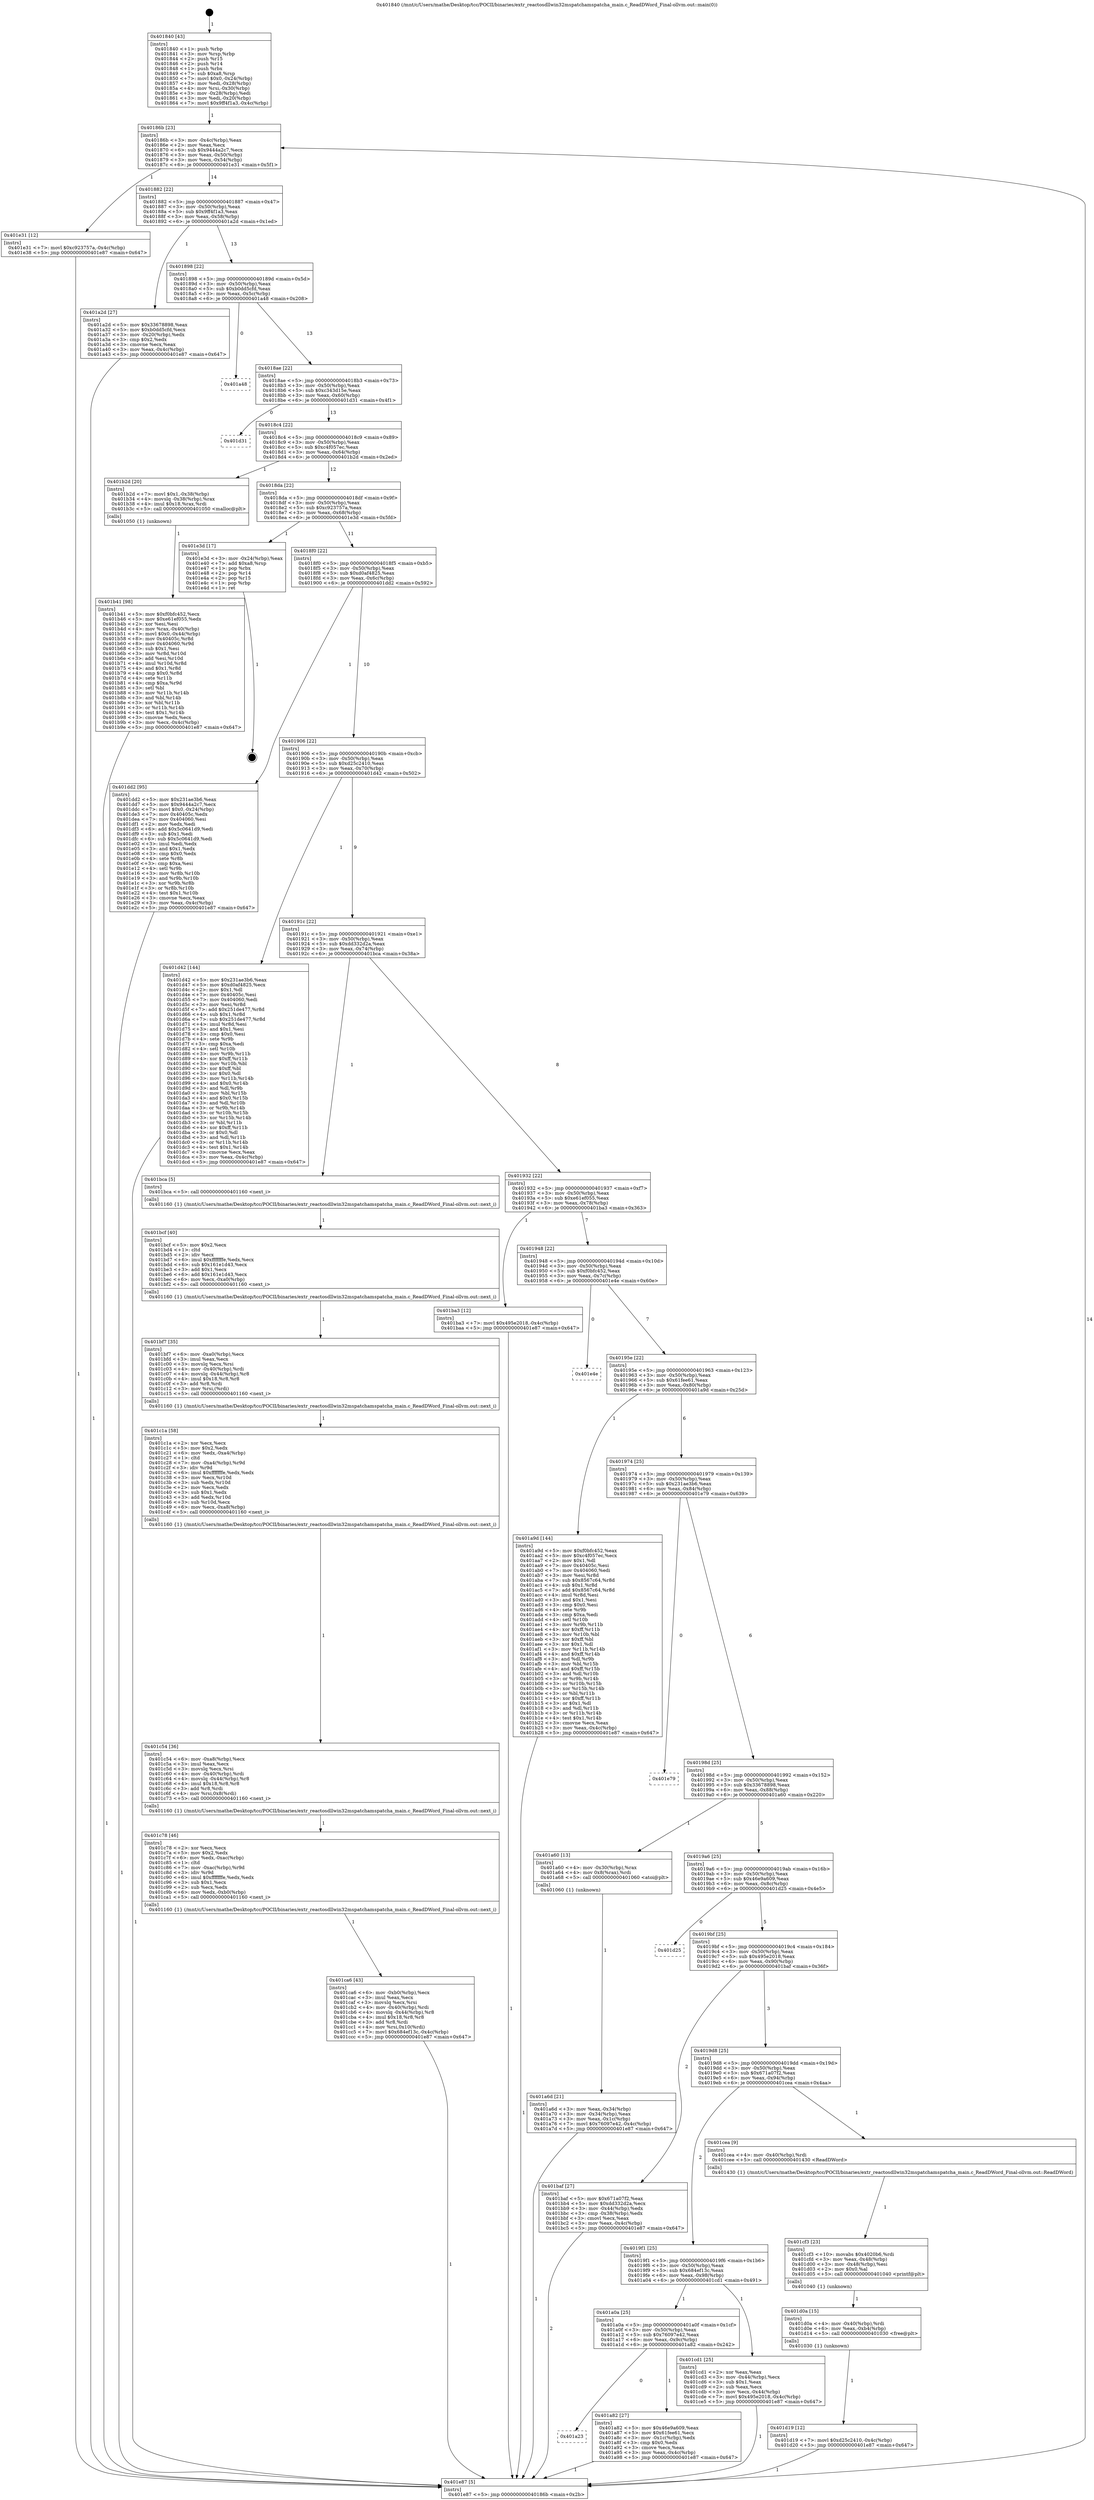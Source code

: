 digraph "0x401840" {
  label = "0x401840 (/mnt/c/Users/mathe/Desktop/tcc/POCII/binaries/extr_reactosdllwin32mspatchamspatcha_main.c_ReadDWord_Final-ollvm.out::main(0))"
  labelloc = "t"
  node[shape=record]

  Entry [label="",width=0.3,height=0.3,shape=circle,fillcolor=black,style=filled]
  "0x40186b" [label="{
     0x40186b [23]\l
     | [instrs]\l
     &nbsp;&nbsp;0x40186b \<+3\>: mov -0x4c(%rbp),%eax\l
     &nbsp;&nbsp;0x40186e \<+2\>: mov %eax,%ecx\l
     &nbsp;&nbsp;0x401870 \<+6\>: sub $0x9444a2c7,%ecx\l
     &nbsp;&nbsp;0x401876 \<+3\>: mov %eax,-0x50(%rbp)\l
     &nbsp;&nbsp;0x401879 \<+3\>: mov %ecx,-0x54(%rbp)\l
     &nbsp;&nbsp;0x40187c \<+6\>: je 0000000000401e31 \<main+0x5f1\>\l
  }"]
  "0x401e31" [label="{
     0x401e31 [12]\l
     | [instrs]\l
     &nbsp;&nbsp;0x401e31 \<+7\>: movl $0xc923757a,-0x4c(%rbp)\l
     &nbsp;&nbsp;0x401e38 \<+5\>: jmp 0000000000401e87 \<main+0x647\>\l
  }"]
  "0x401882" [label="{
     0x401882 [22]\l
     | [instrs]\l
     &nbsp;&nbsp;0x401882 \<+5\>: jmp 0000000000401887 \<main+0x47\>\l
     &nbsp;&nbsp;0x401887 \<+3\>: mov -0x50(%rbp),%eax\l
     &nbsp;&nbsp;0x40188a \<+5\>: sub $0x9ff4f1a3,%eax\l
     &nbsp;&nbsp;0x40188f \<+3\>: mov %eax,-0x58(%rbp)\l
     &nbsp;&nbsp;0x401892 \<+6\>: je 0000000000401a2d \<main+0x1ed\>\l
  }"]
  Exit [label="",width=0.3,height=0.3,shape=circle,fillcolor=black,style=filled,peripheries=2]
  "0x401a2d" [label="{
     0x401a2d [27]\l
     | [instrs]\l
     &nbsp;&nbsp;0x401a2d \<+5\>: mov $0x33678898,%eax\l
     &nbsp;&nbsp;0x401a32 \<+5\>: mov $0xb0dd5cfd,%ecx\l
     &nbsp;&nbsp;0x401a37 \<+3\>: mov -0x20(%rbp),%edx\l
     &nbsp;&nbsp;0x401a3a \<+3\>: cmp $0x2,%edx\l
     &nbsp;&nbsp;0x401a3d \<+3\>: cmovne %ecx,%eax\l
     &nbsp;&nbsp;0x401a40 \<+3\>: mov %eax,-0x4c(%rbp)\l
     &nbsp;&nbsp;0x401a43 \<+5\>: jmp 0000000000401e87 \<main+0x647\>\l
  }"]
  "0x401898" [label="{
     0x401898 [22]\l
     | [instrs]\l
     &nbsp;&nbsp;0x401898 \<+5\>: jmp 000000000040189d \<main+0x5d\>\l
     &nbsp;&nbsp;0x40189d \<+3\>: mov -0x50(%rbp),%eax\l
     &nbsp;&nbsp;0x4018a0 \<+5\>: sub $0xb0dd5cfd,%eax\l
     &nbsp;&nbsp;0x4018a5 \<+3\>: mov %eax,-0x5c(%rbp)\l
     &nbsp;&nbsp;0x4018a8 \<+6\>: je 0000000000401a48 \<main+0x208\>\l
  }"]
  "0x401e87" [label="{
     0x401e87 [5]\l
     | [instrs]\l
     &nbsp;&nbsp;0x401e87 \<+5\>: jmp 000000000040186b \<main+0x2b\>\l
  }"]
  "0x401840" [label="{
     0x401840 [43]\l
     | [instrs]\l
     &nbsp;&nbsp;0x401840 \<+1\>: push %rbp\l
     &nbsp;&nbsp;0x401841 \<+3\>: mov %rsp,%rbp\l
     &nbsp;&nbsp;0x401844 \<+2\>: push %r15\l
     &nbsp;&nbsp;0x401846 \<+2\>: push %r14\l
     &nbsp;&nbsp;0x401848 \<+1\>: push %rbx\l
     &nbsp;&nbsp;0x401849 \<+7\>: sub $0xa8,%rsp\l
     &nbsp;&nbsp;0x401850 \<+7\>: movl $0x0,-0x24(%rbp)\l
     &nbsp;&nbsp;0x401857 \<+3\>: mov %edi,-0x28(%rbp)\l
     &nbsp;&nbsp;0x40185a \<+4\>: mov %rsi,-0x30(%rbp)\l
     &nbsp;&nbsp;0x40185e \<+3\>: mov -0x28(%rbp),%edi\l
     &nbsp;&nbsp;0x401861 \<+3\>: mov %edi,-0x20(%rbp)\l
     &nbsp;&nbsp;0x401864 \<+7\>: movl $0x9ff4f1a3,-0x4c(%rbp)\l
  }"]
  "0x401d19" [label="{
     0x401d19 [12]\l
     | [instrs]\l
     &nbsp;&nbsp;0x401d19 \<+7\>: movl $0xd25c2410,-0x4c(%rbp)\l
     &nbsp;&nbsp;0x401d20 \<+5\>: jmp 0000000000401e87 \<main+0x647\>\l
  }"]
  "0x401a48" [label="{
     0x401a48\l
  }", style=dashed]
  "0x4018ae" [label="{
     0x4018ae [22]\l
     | [instrs]\l
     &nbsp;&nbsp;0x4018ae \<+5\>: jmp 00000000004018b3 \<main+0x73\>\l
     &nbsp;&nbsp;0x4018b3 \<+3\>: mov -0x50(%rbp),%eax\l
     &nbsp;&nbsp;0x4018b6 \<+5\>: sub $0xc343d15e,%eax\l
     &nbsp;&nbsp;0x4018bb \<+3\>: mov %eax,-0x60(%rbp)\l
     &nbsp;&nbsp;0x4018be \<+6\>: je 0000000000401d31 \<main+0x4f1\>\l
  }"]
  "0x401d0a" [label="{
     0x401d0a [15]\l
     | [instrs]\l
     &nbsp;&nbsp;0x401d0a \<+4\>: mov -0x40(%rbp),%rdi\l
     &nbsp;&nbsp;0x401d0e \<+6\>: mov %eax,-0xb4(%rbp)\l
     &nbsp;&nbsp;0x401d14 \<+5\>: call 0000000000401030 \<free@plt\>\l
     | [calls]\l
     &nbsp;&nbsp;0x401030 \{1\} (unknown)\l
  }"]
  "0x401d31" [label="{
     0x401d31\l
  }", style=dashed]
  "0x4018c4" [label="{
     0x4018c4 [22]\l
     | [instrs]\l
     &nbsp;&nbsp;0x4018c4 \<+5\>: jmp 00000000004018c9 \<main+0x89\>\l
     &nbsp;&nbsp;0x4018c9 \<+3\>: mov -0x50(%rbp),%eax\l
     &nbsp;&nbsp;0x4018cc \<+5\>: sub $0xc4f057ec,%eax\l
     &nbsp;&nbsp;0x4018d1 \<+3\>: mov %eax,-0x64(%rbp)\l
     &nbsp;&nbsp;0x4018d4 \<+6\>: je 0000000000401b2d \<main+0x2ed\>\l
  }"]
  "0x401cf3" [label="{
     0x401cf3 [23]\l
     | [instrs]\l
     &nbsp;&nbsp;0x401cf3 \<+10\>: movabs $0x4020b6,%rdi\l
     &nbsp;&nbsp;0x401cfd \<+3\>: mov %eax,-0x48(%rbp)\l
     &nbsp;&nbsp;0x401d00 \<+3\>: mov -0x48(%rbp),%esi\l
     &nbsp;&nbsp;0x401d03 \<+2\>: mov $0x0,%al\l
     &nbsp;&nbsp;0x401d05 \<+5\>: call 0000000000401040 \<printf@plt\>\l
     | [calls]\l
     &nbsp;&nbsp;0x401040 \{1\} (unknown)\l
  }"]
  "0x401b2d" [label="{
     0x401b2d [20]\l
     | [instrs]\l
     &nbsp;&nbsp;0x401b2d \<+7\>: movl $0x1,-0x38(%rbp)\l
     &nbsp;&nbsp;0x401b34 \<+4\>: movslq -0x38(%rbp),%rax\l
     &nbsp;&nbsp;0x401b38 \<+4\>: imul $0x18,%rax,%rdi\l
     &nbsp;&nbsp;0x401b3c \<+5\>: call 0000000000401050 \<malloc@plt\>\l
     | [calls]\l
     &nbsp;&nbsp;0x401050 \{1\} (unknown)\l
  }"]
  "0x4018da" [label="{
     0x4018da [22]\l
     | [instrs]\l
     &nbsp;&nbsp;0x4018da \<+5\>: jmp 00000000004018df \<main+0x9f\>\l
     &nbsp;&nbsp;0x4018df \<+3\>: mov -0x50(%rbp),%eax\l
     &nbsp;&nbsp;0x4018e2 \<+5\>: sub $0xc923757a,%eax\l
     &nbsp;&nbsp;0x4018e7 \<+3\>: mov %eax,-0x68(%rbp)\l
     &nbsp;&nbsp;0x4018ea \<+6\>: je 0000000000401e3d \<main+0x5fd\>\l
  }"]
  "0x401ca6" [label="{
     0x401ca6 [43]\l
     | [instrs]\l
     &nbsp;&nbsp;0x401ca6 \<+6\>: mov -0xb0(%rbp),%ecx\l
     &nbsp;&nbsp;0x401cac \<+3\>: imul %eax,%ecx\l
     &nbsp;&nbsp;0x401caf \<+3\>: movslq %ecx,%rsi\l
     &nbsp;&nbsp;0x401cb2 \<+4\>: mov -0x40(%rbp),%rdi\l
     &nbsp;&nbsp;0x401cb6 \<+4\>: movslq -0x44(%rbp),%r8\l
     &nbsp;&nbsp;0x401cba \<+4\>: imul $0x18,%r8,%r8\l
     &nbsp;&nbsp;0x401cbe \<+3\>: add %r8,%rdi\l
     &nbsp;&nbsp;0x401cc1 \<+4\>: mov %rsi,0x10(%rdi)\l
     &nbsp;&nbsp;0x401cc5 \<+7\>: movl $0x684ef13c,-0x4c(%rbp)\l
     &nbsp;&nbsp;0x401ccc \<+5\>: jmp 0000000000401e87 \<main+0x647\>\l
  }"]
  "0x401e3d" [label="{
     0x401e3d [17]\l
     | [instrs]\l
     &nbsp;&nbsp;0x401e3d \<+3\>: mov -0x24(%rbp),%eax\l
     &nbsp;&nbsp;0x401e40 \<+7\>: add $0xa8,%rsp\l
     &nbsp;&nbsp;0x401e47 \<+1\>: pop %rbx\l
     &nbsp;&nbsp;0x401e48 \<+2\>: pop %r14\l
     &nbsp;&nbsp;0x401e4a \<+2\>: pop %r15\l
     &nbsp;&nbsp;0x401e4c \<+1\>: pop %rbp\l
     &nbsp;&nbsp;0x401e4d \<+1\>: ret\l
  }"]
  "0x4018f0" [label="{
     0x4018f0 [22]\l
     | [instrs]\l
     &nbsp;&nbsp;0x4018f0 \<+5\>: jmp 00000000004018f5 \<main+0xb5\>\l
     &nbsp;&nbsp;0x4018f5 \<+3\>: mov -0x50(%rbp),%eax\l
     &nbsp;&nbsp;0x4018f8 \<+5\>: sub $0xd0af4825,%eax\l
     &nbsp;&nbsp;0x4018fd \<+3\>: mov %eax,-0x6c(%rbp)\l
     &nbsp;&nbsp;0x401900 \<+6\>: je 0000000000401dd2 \<main+0x592\>\l
  }"]
  "0x401c78" [label="{
     0x401c78 [46]\l
     | [instrs]\l
     &nbsp;&nbsp;0x401c78 \<+2\>: xor %ecx,%ecx\l
     &nbsp;&nbsp;0x401c7a \<+5\>: mov $0x2,%edx\l
     &nbsp;&nbsp;0x401c7f \<+6\>: mov %edx,-0xac(%rbp)\l
     &nbsp;&nbsp;0x401c85 \<+1\>: cltd\l
     &nbsp;&nbsp;0x401c86 \<+7\>: mov -0xac(%rbp),%r9d\l
     &nbsp;&nbsp;0x401c8d \<+3\>: idiv %r9d\l
     &nbsp;&nbsp;0x401c90 \<+6\>: imul $0xfffffffe,%edx,%edx\l
     &nbsp;&nbsp;0x401c96 \<+3\>: sub $0x1,%ecx\l
     &nbsp;&nbsp;0x401c99 \<+2\>: sub %ecx,%edx\l
     &nbsp;&nbsp;0x401c9b \<+6\>: mov %edx,-0xb0(%rbp)\l
     &nbsp;&nbsp;0x401ca1 \<+5\>: call 0000000000401160 \<next_i\>\l
     | [calls]\l
     &nbsp;&nbsp;0x401160 \{1\} (/mnt/c/Users/mathe/Desktop/tcc/POCII/binaries/extr_reactosdllwin32mspatchamspatcha_main.c_ReadDWord_Final-ollvm.out::next_i)\l
  }"]
  "0x401dd2" [label="{
     0x401dd2 [95]\l
     | [instrs]\l
     &nbsp;&nbsp;0x401dd2 \<+5\>: mov $0x231ae3b6,%eax\l
     &nbsp;&nbsp;0x401dd7 \<+5\>: mov $0x9444a2c7,%ecx\l
     &nbsp;&nbsp;0x401ddc \<+7\>: movl $0x0,-0x24(%rbp)\l
     &nbsp;&nbsp;0x401de3 \<+7\>: mov 0x40405c,%edx\l
     &nbsp;&nbsp;0x401dea \<+7\>: mov 0x404060,%esi\l
     &nbsp;&nbsp;0x401df1 \<+2\>: mov %edx,%edi\l
     &nbsp;&nbsp;0x401df3 \<+6\>: add $0x5c0641d9,%edi\l
     &nbsp;&nbsp;0x401df9 \<+3\>: sub $0x1,%edi\l
     &nbsp;&nbsp;0x401dfc \<+6\>: sub $0x5c0641d9,%edi\l
     &nbsp;&nbsp;0x401e02 \<+3\>: imul %edi,%edx\l
     &nbsp;&nbsp;0x401e05 \<+3\>: and $0x1,%edx\l
     &nbsp;&nbsp;0x401e08 \<+3\>: cmp $0x0,%edx\l
     &nbsp;&nbsp;0x401e0b \<+4\>: sete %r8b\l
     &nbsp;&nbsp;0x401e0f \<+3\>: cmp $0xa,%esi\l
     &nbsp;&nbsp;0x401e12 \<+4\>: setl %r9b\l
     &nbsp;&nbsp;0x401e16 \<+3\>: mov %r8b,%r10b\l
     &nbsp;&nbsp;0x401e19 \<+3\>: and %r9b,%r10b\l
     &nbsp;&nbsp;0x401e1c \<+3\>: xor %r9b,%r8b\l
     &nbsp;&nbsp;0x401e1f \<+3\>: or %r8b,%r10b\l
     &nbsp;&nbsp;0x401e22 \<+4\>: test $0x1,%r10b\l
     &nbsp;&nbsp;0x401e26 \<+3\>: cmovne %ecx,%eax\l
     &nbsp;&nbsp;0x401e29 \<+3\>: mov %eax,-0x4c(%rbp)\l
     &nbsp;&nbsp;0x401e2c \<+5\>: jmp 0000000000401e87 \<main+0x647\>\l
  }"]
  "0x401906" [label="{
     0x401906 [22]\l
     | [instrs]\l
     &nbsp;&nbsp;0x401906 \<+5\>: jmp 000000000040190b \<main+0xcb\>\l
     &nbsp;&nbsp;0x40190b \<+3\>: mov -0x50(%rbp),%eax\l
     &nbsp;&nbsp;0x40190e \<+5\>: sub $0xd25c2410,%eax\l
     &nbsp;&nbsp;0x401913 \<+3\>: mov %eax,-0x70(%rbp)\l
     &nbsp;&nbsp;0x401916 \<+6\>: je 0000000000401d42 \<main+0x502\>\l
  }"]
  "0x401c54" [label="{
     0x401c54 [36]\l
     | [instrs]\l
     &nbsp;&nbsp;0x401c54 \<+6\>: mov -0xa8(%rbp),%ecx\l
     &nbsp;&nbsp;0x401c5a \<+3\>: imul %eax,%ecx\l
     &nbsp;&nbsp;0x401c5d \<+3\>: movslq %ecx,%rsi\l
     &nbsp;&nbsp;0x401c60 \<+4\>: mov -0x40(%rbp),%rdi\l
     &nbsp;&nbsp;0x401c64 \<+4\>: movslq -0x44(%rbp),%r8\l
     &nbsp;&nbsp;0x401c68 \<+4\>: imul $0x18,%r8,%r8\l
     &nbsp;&nbsp;0x401c6c \<+3\>: add %r8,%rdi\l
     &nbsp;&nbsp;0x401c6f \<+4\>: mov %rsi,0x8(%rdi)\l
     &nbsp;&nbsp;0x401c73 \<+5\>: call 0000000000401160 \<next_i\>\l
     | [calls]\l
     &nbsp;&nbsp;0x401160 \{1\} (/mnt/c/Users/mathe/Desktop/tcc/POCII/binaries/extr_reactosdllwin32mspatchamspatcha_main.c_ReadDWord_Final-ollvm.out::next_i)\l
  }"]
  "0x401d42" [label="{
     0x401d42 [144]\l
     | [instrs]\l
     &nbsp;&nbsp;0x401d42 \<+5\>: mov $0x231ae3b6,%eax\l
     &nbsp;&nbsp;0x401d47 \<+5\>: mov $0xd0af4825,%ecx\l
     &nbsp;&nbsp;0x401d4c \<+2\>: mov $0x1,%dl\l
     &nbsp;&nbsp;0x401d4e \<+7\>: mov 0x40405c,%esi\l
     &nbsp;&nbsp;0x401d55 \<+7\>: mov 0x404060,%edi\l
     &nbsp;&nbsp;0x401d5c \<+3\>: mov %esi,%r8d\l
     &nbsp;&nbsp;0x401d5f \<+7\>: add $0x251de477,%r8d\l
     &nbsp;&nbsp;0x401d66 \<+4\>: sub $0x1,%r8d\l
     &nbsp;&nbsp;0x401d6a \<+7\>: sub $0x251de477,%r8d\l
     &nbsp;&nbsp;0x401d71 \<+4\>: imul %r8d,%esi\l
     &nbsp;&nbsp;0x401d75 \<+3\>: and $0x1,%esi\l
     &nbsp;&nbsp;0x401d78 \<+3\>: cmp $0x0,%esi\l
     &nbsp;&nbsp;0x401d7b \<+4\>: sete %r9b\l
     &nbsp;&nbsp;0x401d7f \<+3\>: cmp $0xa,%edi\l
     &nbsp;&nbsp;0x401d82 \<+4\>: setl %r10b\l
     &nbsp;&nbsp;0x401d86 \<+3\>: mov %r9b,%r11b\l
     &nbsp;&nbsp;0x401d89 \<+4\>: xor $0xff,%r11b\l
     &nbsp;&nbsp;0x401d8d \<+3\>: mov %r10b,%bl\l
     &nbsp;&nbsp;0x401d90 \<+3\>: xor $0xff,%bl\l
     &nbsp;&nbsp;0x401d93 \<+3\>: xor $0x0,%dl\l
     &nbsp;&nbsp;0x401d96 \<+3\>: mov %r11b,%r14b\l
     &nbsp;&nbsp;0x401d99 \<+4\>: and $0x0,%r14b\l
     &nbsp;&nbsp;0x401d9d \<+3\>: and %dl,%r9b\l
     &nbsp;&nbsp;0x401da0 \<+3\>: mov %bl,%r15b\l
     &nbsp;&nbsp;0x401da3 \<+4\>: and $0x0,%r15b\l
     &nbsp;&nbsp;0x401da7 \<+3\>: and %dl,%r10b\l
     &nbsp;&nbsp;0x401daa \<+3\>: or %r9b,%r14b\l
     &nbsp;&nbsp;0x401dad \<+3\>: or %r10b,%r15b\l
     &nbsp;&nbsp;0x401db0 \<+3\>: xor %r15b,%r14b\l
     &nbsp;&nbsp;0x401db3 \<+3\>: or %bl,%r11b\l
     &nbsp;&nbsp;0x401db6 \<+4\>: xor $0xff,%r11b\l
     &nbsp;&nbsp;0x401dba \<+3\>: or $0x0,%dl\l
     &nbsp;&nbsp;0x401dbd \<+3\>: and %dl,%r11b\l
     &nbsp;&nbsp;0x401dc0 \<+3\>: or %r11b,%r14b\l
     &nbsp;&nbsp;0x401dc3 \<+4\>: test $0x1,%r14b\l
     &nbsp;&nbsp;0x401dc7 \<+3\>: cmovne %ecx,%eax\l
     &nbsp;&nbsp;0x401dca \<+3\>: mov %eax,-0x4c(%rbp)\l
     &nbsp;&nbsp;0x401dcd \<+5\>: jmp 0000000000401e87 \<main+0x647\>\l
  }"]
  "0x40191c" [label="{
     0x40191c [22]\l
     | [instrs]\l
     &nbsp;&nbsp;0x40191c \<+5\>: jmp 0000000000401921 \<main+0xe1\>\l
     &nbsp;&nbsp;0x401921 \<+3\>: mov -0x50(%rbp),%eax\l
     &nbsp;&nbsp;0x401924 \<+5\>: sub $0xdd332d2a,%eax\l
     &nbsp;&nbsp;0x401929 \<+3\>: mov %eax,-0x74(%rbp)\l
     &nbsp;&nbsp;0x40192c \<+6\>: je 0000000000401bca \<main+0x38a\>\l
  }"]
  "0x401c1a" [label="{
     0x401c1a [58]\l
     | [instrs]\l
     &nbsp;&nbsp;0x401c1a \<+2\>: xor %ecx,%ecx\l
     &nbsp;&nbsp;0x401c1c \<+5\>: mov $0x2,%edx\l
     &nbsp;&nbsp;0x401c21 \<+6\>: mov %edx,-0xa4(%rbp)\l
     &nbsp;&nbsp;0x401c27 \<+1\>: cltd\l
     &nbsp;&nbsp;0x401c28 \<+7\>: mov -0xa4(%rbp),%r9d\l
     &nbsp;&nbsp;0x401c2f \<+3\>: idiv %r9d\l
     &nbsp;&nbsp;0x401c32 \<+6\>: imul $0xfffffffe,%edx,%edx\l
     &nbsp;&nbsp;0x401c38 \<+3\>: mov %ecx,%r10d\l
     &nbsp;&nbsp;0x401c3b \<+3\>: sub %edx,%r10d\l
     &nbsp;&nbsp;0x401c3e \<+2\>: mov %ecx,%edx\l
     &nbsp;&nbsp;0x401c40 \<+3\>: sub $0x1,%edx\l
     &nbsp;&nbsp;0x401c43 \<+3\>: add %edx,%r10d\l
     &nbsp;&nbsp;0x401c46 \<+3\>: sub %r10d,%ecx\l
     &nbsp;&nbsp;0x401c49 \<+6\>: mov %ecx,-0xa8(%rbp)\l
     &nbsp;&nbsp;0x401c4f \<+5\>: call 0000000000401160 \<next_i\>\l
     | [calls]\l
     &nbsp;&nbsp;0x401160 \{1\} (/mnt/c/Users/mathe/Desktop/tcc/POCII/binaries/extr_reactosdllwin32mspatchamspatcha_main.c_ReadDWord_Final-ollvm.out::next_i)\l
  }"]
  "0x401bca" [label="{
     0x401bca [5]\l
     | [instrs]\l
     &nbsp;&nbsp;0x401bca \<+5\>: call 0000000000401160 \<next_i\>\l
     | [calls]\l
     &nbsp;&nbsp;0x401160 \{1\} (/mnt/c/Users/mathe/Desktop/tcc/POCII/binaries/extr_reactosdllwin32mspatchamspatcha_main.c_ReadDWord_Final-ollvm.out::next_i)\l
  }"]
  "0x401932" [label="{
     0x401932 [22]\l
     | [instrs]\l
     &nbsp;&nbsp;0x401932 \<+5\>: jmp 0000000000401937 \<main+0xf7\>\l
     &nbsp;&nbsp;0x401937 \<+3\>: mov -0x50(%rbp),%eax\l
     &nbsp;&nbsp;0x40193a \<+5\>: sub $0xe61ef055,%eax\l
     &nbsp;&nbsp;0x40193f \<+3\>: mov %eax,-0x78(%rbp)\l
     &nbsp;&nbsp;0x401942 \<+6\>: je 0000000000401ba3 \<main+0x363\>\l
  }"]
  "0x401bf7" [label="{
     0x401bf7 [35]\l
     | [instrs]\l
     &nbsp;&nbsp;0x401bf7 \<+6\>: mov -0xa0(%rbp),%ecx\l
     &nbsp;&nbsp;0x401bfd \<+3\>: imul %eax,%ecx\l
     &nbsp;&nbsp;0x401c00 \<+3\>: movslq %ecx,%rsi\l
     &nbsp;&nbsp;0x401c03 \<+4\>: mov -0x40(%rbp),%rdi\l
     &nbsp;&nbsp;0x401c07 \<+4\>: movslq -0x44(%rbp),%r8\l
     &nbsp;&nbsp;0x401c0b \<+4\>: imul $0x18,%r8,%r8\l
     &nbsp;&nbsp;0x401c0f \<+3\>: add %r8,%rdi\l
     &nbsp;&nbsp;0x401c12 \<+3\>: mov %rsi,(%rdi)\l
     &nbsp;&nbsp;0x401c15 \<+5\>: call 0000000000401160 \<next_i\>\l
     | [calls]\l
     &nbsp;&nbsp;0x401160 \{1\} (/mnt/c/Users/mathe/Desktop/tcc/POCII/binaries/extr_reactosdllwin32mspatchamspatcha_main.c_ReadDWord_Final-ollvm.out::next_i)\l
  }"]
  "0x401ba3" [label="{
     0x401ba3 [12]\l
     | [instrs]\l
     &nbsp;&nbsp;0x401ba3 \<+7\>: movl $0x495e2018,-0x4c(%rbp)\l
     &nbsp;&nbsp;0x401baa \<+5\>: jmp 0000000000401e87 \<main+0x647\>\l
  }"]
  "0x401948" [label="{
     0x401948 [22]\l
     | [instrs]\l
     &nbsp;&nbsp;0x401948 \<+5\>: jmp 000000000040194d \<main+0x10d\>\l
     &nbsp;&nbsp;0x40194d \<+3\>: mov -0x50(%rbp),%eax\l
     &nbsp;&nbsp;0x401950 \<+5\>: sub $0xf0bfc452,%eax\l
     &nbsp;&nbsp;0x401955 \<+3\>: mov %eax,-0x7c(%rbp)\l
     &nbsp;&nbsp;0x401958 \<+6\>: je 0000000000401e4e \<main+0x60e\>\l
  }"]
  "0x401bcf" [label="{
     0x401bcf [40]\l
     | [instrs]\l
     &nbsp;&nbsp;0x401bcf \<+5\>: mov $0x2,%ecx\l
     &nbsp;&nbsp;0x401bd4 \<+1\>: cltd\l
     &nbsp;&nbsp;0x401bd5 \<+2\>: idiv %ecx\l
     &nbsp;&nbsp;0x401bd7 \<+6\>: imul $0xfffffffe,%edx,%ecx\l
     &nbsp;&nbsp;0x401bdd \<+6\>: sub $0x161e1d43,%ecx\l
     &nbsp;&nbsp;0x401be3 \<+3\>: add $0x1,%ecx\l
     &nbsp;&nbsp;0x401be6 \<+6\>: add $0x161e1d43,%ecx\l
     &nbsp;&nbsp;0x401bec \<+6\>: mov %ecx,-0xa0(%rbp)\l
     &nbsp;&nbsp;0x401bf2 \<+5\>: call 0000000000401160 \<next_i\>\l
     | [calls]\l
     &nbsp;&nbsp;0x401160 \{1\} (/mnt/c/Users/mathe/Desktop/tcc/POCII/binaries/extr_reactosdllwin32mspatchamspatcha_main.c_ReadDWord_Final-ollvm.out::next_i)\l
  }"]
  "0x401e4e" [label="{
     0x401e4e\l
  }", style=dashed]
  "0x40195e" [label="{
     0x40195e [22]\l
     | [instrs]\l
     &nbsp;&nbsp;0x40195e \<+5\>: jmp 0000000000401963 \<main+0x123\>\l
     &nbsp;&nbsp;0x401963 \<+3\>: mov -0x50(%rbp),%eax\l
     &nbsp;&nbsp;0x401966 \<+5\>: sub $0x61fee61,%eax\l
     &nbsp;&nbsp;0x40196b \<+3\>: mov %eax,-0x80(%rbp)\l
     &nbsp;&nbsp;0x40196e \<+6\>: je 0000000000401a9d \<main+0x25d\>\l
  }"]
  "0x401b41" [label="{
     0x401b41 [98]\l
     | [instrs]\l
     &nbsp;&nbsp;0x401b41 \<+5\>: mov $0xf0bfc452,%ecx\l
     &nbsp;&nbsp;0x401b46 \<+5\>: mov $0xe61ef055,%edx\l
     &nbsp;&nbsp;0x401b4b \<+2\>: xor %esi,%esi\l
     &nbsp;&nbsp;0x401b4d \<+4\>: mov %rax,-0x40(%rbp)\l
     &nbsp;&nbsp;0x401b51 \<+7\>: movl $0x0,-0x44(%rbp)\l
     &nbsp;&nbsp;0x401b58 \<+8\>: mov 0x40405c,%r8d\l
     &nbsp;&nbsp;0x401b60 \<+8\>: mov 0x404060,%r9d\l
     &nbsp;&nbsp;0x401b68 \<+3\>: sub $0x1,%esi\l
     &nbsp;&nbsp;0x401b6b \<+3\>: mov %r8d,%r10d\l
     &nbsp;&nbsp;0x401b6e \<+3\>: add %esi,%r10d\l
     &nbsp;&nbsp;0x401b71 \<+4\>: imul %r10d,%r8d\l
     &nbsp;&nbsp;0x401b75 \<+4\>: and $0x1,%r8d\l
     &nbsp;&nbsp;0x401b79 \<+4\>: cmp $0x0,%r8d\l
     &nbsp;&nbsp;0x401b7d \<+4\>: sete %r11b\l
     &nbsp;&nbsp;0x401b81 \<+4\>: cmp $0xa,%r9d\l
     &nbsp;&nbsp;0x401b85 \<+3\>: setl %bl\l
     &nbsp;&nbsp;0x401b88 \<+3\>: mov %r11b,%r14b\l
     &nbsp;&nbsp;0x401b8b \<+3\>: and %bl,%r14b\l
     &nbsp;&nbsp;0x401b8e \<+3\>: xor %bl,%r11b\l
     &nbsp;&nbsp;0x401b91 \<+3\>: or %r11b,%r14b\l
     &nbsp;&nbsp;0x401b94 \<+4\>: test $0x1,%r14b\l
     &nbsp;&nbsp;0x401b98 \<+3\>: cmovne %edx,%ecx\l
     &nbsp;&nbsp;0x401b9b \<+3\>: mov %ecx,-0x4c(%rbp)\l
     &nbsp;&nbsp;0x401b9e \<+5\>: jmp 0000000000401e87 \<main+0x647\>\l
  }"]
  "0x401a9d" [label="{
     0x401a9d [144]\l
     | [instrs]\l
     &nbsp;&nbsp;0x401a9d \<+5\>: mov $0xf0bfc452,%eax\l
     &nbsp;&nbsp;0x401aa2 \<+5\>: mov $0xc4f057ec,%ecx\l
     &nbsp;&nbsp;0x401aa7 \<+2\>: mov $0x1,%dl\l
     &nbsp;&nbsp;0x401aa9 \<+7\>: mov 0x40405c,%esi\l
     &nbsp;&nbsp;0x401ab0 \<+7\>: mov 0x404060,%edi\l
     &nbsp;&nbsp;0x401ab7 \<+3\>: mov %esi,%r8d\l
     &nbsp;&nbsp;0x401aba \<+7\>: sub $0x8567c64,%r8d\l
     &nbsp;&nbsp;0x401ac1 \<+4\>: sub $0x1,%r8d\l
     &nbsp;&nbsp;0x401ac5 \<+7\>: add $0x8567c64,%r8d\l
     &nbsp;&nbsp;0x401acc \<+4\>: imul %r8d,%esi\l
     &nbsp;&nbsp;0x401ad0 \<+3\>: and $0x1,%esi\l
     &nbsp;&nbsp;0x401ad3 \<+3\>: cmp $0x0,%esi\l
     &nbsp;&nbsp;0x401ad6 \<+4\>: sete %r9b\l
     &nbsp;&nbsp;0x401ada \<+3\>: cmp $0xa,%edi\l
     &nbsp;&nbsp;0x401add \<+4\>: setl %r10b\l
     &nbsp;&nbsp;0x401ae1 \<+3\>: mov %r9b,%r11b\l
     &nbsp;&nbsp;0x401ae4 \<+4\>: xor $0xff,%r11b\l
     &nbsp;&nbsp;0x401ae8 \<+3\>: mov %r10b,%bl\l
     &nbsp;&nbsp;0x401aeb \<+3\>: xor $0xff,%bl\l
     &nbsp;&nbsp;0x401aee \<+3\>: xor $0x1,%dl\l
     &nbsp;&nbsp;0x401af1 \<+3\>: mov %r11b,%r14b\l
     &nbsp;&nbsp;0x401af4 \<+4\>: and $0xff,%r14b\l
     &nbsp;&nbsp;0x401af8 \<+3\>: and %dl,%r9b\l
     &nbsp;&nbsp;0x401afb \<+3\>: mov %bl,%r15b\l
     &nbsp;&nbsp;0x401afe \<+4\>: and $0xff,%r15b\l
     &nbsp;&nbsp;0x401b02 \<+3\>: and %dl,%r10b\l
     &nbsp;&nbsp;0x401b05 \<+3\>: or %r9b,%r14b\l
     &nbsp;&nbsp;0x401b08 \<+3\>: or %r10b,%r15b\l
     &nbsp;&nbsp;0x401b0b \<+3\>: xor %r15b,%r14b\l
     &nbsp;&nbsp;0x401b0e \<+3\>: or %bl,%r11b\l
     &nbsp;&nbsp;0x401b11 \<+4\>: xor $0xff,%r11b\l
     &nbsp;&nbsp;0x401b15 \<+3\>: or $0x1,%dl\l
     &nbsp;&nbsp;0x401b18 \<+3\>: and %dl,%r11b\l
     &nbsp;&nbsp;0x401b1b \<+3\>: or %r11b,%r14b\l
     &nbsp;&nbsp;0x401b1e \<+4\>: test $0x1,%r14b\l
     &nbsp;&nbsp;0x401b22 \<+3\>: cmovne %ecx,%eax\l
     &nbsp;&nbsp;0x401b25 \<+3\>: mov %eax,-0x4c(%rbp)\l
     &nbsp;&nbsp;0x401b28 \<+5\>: jmp 0000000000401e87 \<main+0x647\>\l
  }"]
  "0x401974" [label="{
     0x401974 [25]\l
     | [instrs]\l
     &nbsp;&nbsp;0x401974 \<+5\>: jmp 0000000000401979 \<main+0x139\>\l
     &nbsp;&nbsp;0x401979 \<+3\>: mov -0x50(%rbp),%eax\l
     &nbsp;&nbsp;0x40197c \<+5\>: sub $0x231ae3b6,%eax\l
     &nbsp;&nbsp;0x401981 \<+6\>: mov %eax,-0x84(%rbp)\l
     &nbsp;&nbsp;0x401987 \<+6\>: je 0000000000401e79 \<main+0x639\>\l
  }"]
  "0x401a23" [label="{
     0x401a23\l
  }", style=dashed]
  "0x401e79" [label="{
     0x401e79\l
  }", style=dashed]
  "0x40198d" [label="{
     0x40198d [25]\l
     | [instrs]\l
     &nbsp;&nbsp;0x40198d \<+5\>: jmp 0000000000401992 \<main+0x152\>\l
     &nbsp;&nbsp;0x401992 \<+3\>: mov -0x50(%rbp),%eax\l
     &nbsp;&nbsp;0x401995 \<+5\>: sub $0x33678898,%eax\l
     &nbsp;&nbsp;0x40199a \<+6\>: mov %eax,-0x88(%rbp)\l
     &nbsp;&nbsp;0x4019a0 \<+6\>: je 0000000000401a60 \<main+0x220\>\l
  }"]
  "0x401a82" [label="{
     0x401a82 [27]\l
     | [instrs]\l
     &nbsp;&nbsp;0x401a82 \<+5\>: mov $0x46e9a609,%eax\l
     &nbsp;&nbsp;0x401a87 \<+5\>: mov $0x61fee61,%ecx\l
     &nbsp;&nbsp;0x401a8c \<+3\>: mov -0x1c(%rbp),%edx\l
     &nbsp;&nbsp;0x401a8f \<+3\>: cmp $0x0,%edx\l
     &nbsp;&nbsp;0x401a92 \<+3\>: cmove %ecx,%eax\l
     &nbsp;&nbsp;0x401a95 \<+3\>: mov %eax,-0x4c(%rbp)\l
     &nbsp;&nbsp;0x401a98 \<+5\>: jmp 0000000000401e87 \<main+0x647\>\l
  }"]
  "0x401a60" [label="{
     0x401a60 [13]\l
     | [instrs]\l
     &nbsp;&nbsp;0x401a60 \<+4\>: mov -0x30(%rbp),%rax\l
     &nbsp;&nbsp;0x401a64 \<+4\>: mov 0x8(%rax),%rdi\l
     &nbsp;&nbsp;0x401a68 \<+5\>: call 0000000000401060 \<atoi@plt\>\l
     | [calls]\l
     &nbsp;&nbsp;0x401060 \{1\} (unknown)\l
  }"]
  "0x4019a6" [label="{
     0x4019a6 [25]\l
     | [instrs]\l
     &nbsp;&nbsp;0x4019a6 \<+5\>: jmp 00000000004019ab \<main+0x16b\>\l
     &nbsp;&nbsp;0x4019ab \<+3\>: mov -0x50(%rbp),%eax\l
     &nbsp;&nbsp;0x4019ae \<+5\>: sub $0x46e9a609,%eax\l
     &nbsp;&nbsp;0x4019b3 \<+6\>: mov %eax,-0x8c(%rbp)\l
     &nbsp;&nbsp;0x4019b9 \<+6\>: je 0000000000401d25 \<main+0x4e5\>\l
  }"]
  "0x401a6d" [label="{
     0x401a6d [21]\l
     | [instrs]\l
     &nbsp;&nbsp;0x401a6d \<+3\>: mov %eax,-0x34(%rbp)\l
     &nbsp;&nbsp;0x401a70 \<+3\>: mov -0x34(%rbp),%eax\l
     &nbsp;&nbsp;0x401a73 \<+3\>: mov %eax,-0x1c(%rbp)\l
     &nbsp;&nbsp;0x401a76 \<+7\>: movl $0x76097e42,-0x4c(%rbp)\l
     &nbsp;&nbsp;0x401a7d \<+5\>: jmp 0000000000401e87 \<main+0x647\>\l
  }"]
  "0x401a0a" [label="{
     0x401a0a [25]\l
     | [instrs]\l
     &nbsp;&nbsp;0x401a0a \<+5\>: jmp 0000000000401a0f \<main+0x1cf\>\l
     &nbsp;&nbsp;0x401a0f \<+3\>: mov -0x50(%rbp),%eax\l
     &nbsp;&nbsp;0x401a12 \<+5\>: sub $0x76097e42,%eax\l
     &nbsp;&nbsp;0x401a17 \<+6\>: mov %eax,-0x9c(%rbp)\l
     &nbsp;&nbsp;0x401a1d \<+6\>: je 0000000000401a82 \<main+0x242\>\l
  }"]
  "0x401d25" [label="{
     0x401d25\l
  }", style=dashed]
  "0x4019bf" [label="{
     0x4019bf [25]\l
     | [instrs]\l
     &nbsp;&nbsp;0x4019bf \<+5\>: jmp 00000000004019c4 \<main+0x184\>\l
     &nbsp;&nbsp;0x4019c4 \<+3\>: mov -0x50(%rbp),%eax\l
     &nbsp;&nbsp;0x4019c7 \<+5\>: sub $0x495e2018,%eax\l
     &nbsp;&nbsp;0x4019cc \<+6\>: mov %eax,-0x90(%rbp)\l
     &nbsp;&nbsp;0x4019d2 \<+6\>: je 0000000000401baf \<main+0x36f\>\l
  }"]
  "0x401cd1" [label="{
     0x401cd1 [25]\l
     | [instrs]\l
     &nbsp;&nbsp;0x401cd1 \<+2\>: xor %eax,%eax\l
     &nbsp;&nbsp;0x401cd3 \<+3\>: mov -0x44(%rbp),%ecx\l
     &nbsp;&nbsp;0x401cd6 \<+3\>: sub $0x1,%eax\l
     &nbsp;&nbsp;0x401cd9 \<+2\>: sub %eax,%ecx\l
     &nbsp;&nbsp;0x401cdb \<+3\>: mov %ecx,-0x44(%rbp)\l
     &nbsp;&nbsp;0x401cde \<+7\>: movl $0x495e2018,-0x4c(%rbp)\l
     &nbsp;&nbsp;0x401ce5 \<+5\>: jmp 0000000000401e87 \<main+0x647\>\l
  }"]
  "0x401baf" [label="{
     0x401baf [27]\l
     | [instrs]\l
     &nbsp;&nbsp;0x401baf \<+5\>: mov $0x671a07f2,%eax\l
     &nbsp;&nbsp;0x401bb4 \<+5\>: mov $0xdd332d2a,%ecx\l
     &nbsp;&nbsp;0x401bb9 \<+3\>: mov -0x44(%rbp),%edx\l
     &nbsp;&nbsp;0x401bbc \<+3\>: cmp -0x38(%rbp),%edx\l
     &nbsp;&nbsp;0x401bbf \<+3\>: cmovl %ecx,%eax\l
     &nbsp;&nbsp;0x401bc2 \<+3\>: mov %eax,-0x4c(%rbp)\l
     &nbsp;&nbsp;0x401bc5 \<+5\>: jmp 0000000000401e87 \<main+0x647\>\l
  }"]
  "0x4019d8" [label="{
     0x4019d8 [25]\l
     | [instrs]\l
     &nbsp;&nbsp;0x4019d8 \<+5\>: jmp 00000000004019dd \<main+0x19d\>\l
     &nbsp;&nbsp;0x4019dd \<+3\>: mov -0x50(%rbp),%eax\l
     &nbsp;&nbsp;0x4019e0 \<+5\>: sub $0x671a07f2,%eax\l
     &nbsp;&nbsp;0x4019e5 \<+6\>: mov %eax,-0x94(%rbp)\l
     &nbsp;&nbsp;0x4019eb \<+6\>: je 0000000000401cea \<main+0x4aa\>\l
  }"]
  "0x4019f1" [label="{
     0x4019f1 [25]\l
     | [instrs]\l
     &nbsp;&nbsp;0x4019f1 \<+5\>: jmp 00000000004019f6 \<main+0x1b6\>\l
     &nbsp;&nbsp;0x4019f6 \<+3\>: mov -0x50(%rbp),%eax\l
     &nbsp;&nbsp;0x4019f9 \<+5\>: sub $0x684ef13c,%eax\l
     &nbsp;&nbsp;0x4019fe \<+6\>: mov %eax,-0x98(%rbp)\l
     &nbsp;&nbsp;0x401a04 \<+6\>: je 0000000000401cd1 \<main+0x491\>\l
  }"]
  "0x401cea" [label="{
     0x401cea [9]\l
     | [instrs]\l
     &nbsp;&nbsp;0x401cea \<+4\>: mov -0x40(%rbp),%rdi\l
     &nbsp;&nbsp;0x401cee \<+5\>: call 0000000000401430 \<ReadDWord\>\l
     | [calls]\l
     &nbsp;&nbsp;0x401430 \{1\} (/mnt/c/Users/mathe/Desktop/tcc/POCII/binaries/extr_reactosdllwin32mspatchamspatcha_main.c_ReadDWord_Final-ollvm.out::ReadDWord)\l
  }"]
  Entry -> "0x401840" [label=" 1"]
  "0x40186b" -> "0x401e31" [label=" 1"]
  "0x40186b" -> "0x401882" [label=" 14"]
  "0x401e3d" -> Exit [label=" 1"]
  "0x401882" -> "0x401a2d" [label=" 1"]
  "0x401882" -> "0x401898" [label=" 13"]
  "0x401a2d" -> "0x401e87" [label=" 1"]
  "0x401840" -> "0x40186b" [label=" 1"]
  "0x401e87" -> "0x40186b" [label=" 14"]
  "0x401e31" -> "0x401e87" [label=" 1"]
  "0x401898" -> "0x401a48" [label=" 0"]
  "0x401898" -> "0x4018ae" [label=" 13"]
  "0x401dd2" -> "0x401e87" [label=" 1"]
  "0x4018ae" -> "0x401d31" [label=" 0"]
  "0x4018ae" -> "0x4018c4" [label=" 13"]
  "0x401d42" -> "0x401e87" [label=" 1"]
  "0x4018c4" -> "0x401b2d" [label=" 1"]
  "0x4018c4" -> "0x4018da" [label=" 12"]
  "0x401d19" -> "0x401e87" [label=" 1"]
  "0x4018da" -> "0x401e3d" [label=" 1"]
  "0x4018da" -> "0x4018f0" [label=" 11"]
  "0x401d0a" -> "0x401d19" [label=" 1"]
  "0x4018f0" -> "0x401dd2" [label=" 1"]
  "0x4018f0" -> "0x401906" [label=" 10"]
  "0x401cf3" -> "0x401d0a" [label=" 1"]
  "0x401906" -> "0x401d42" [label=" 1"]
  "0x401906" -> "0x40191c" [label=" 9"]
  "0x401cea" -> "0x401cf3" [label=" 1"]
  "0x40191c" -> "0x401bca" [label=" 1"]
  "0x40191c" -> "0x401932" [label=" 8"]
  "0x401cd1" -> "0x401e87" [label=" 1"]
  "0x401932" -> "0x401ba3" [label=" 1"]
  "0x401932" -> "0x401948" [label=" 7"]
  "0x401ca6" -> "0x401e87" [label=" 1"]
  "0x401948" -> "0x401e4e" [label=" 0"]
  "0x401948" -> "0x40195e" [label=" 7"]
  "0x401c78" -> "0x401ca6" [label=" 1"]
  "0x40195e" -> "0x401a9d" [label=" 1"]
  "0x40195e" -> "0x401974" [label=" 6"]
  "0x401c54" -> "0x401c78" [label=" 1"]
  "0x401974" -> "0x401e79" [label=" 0"]
  "0x401974" -> "0x40198d" [label=" 6"]
  "0x401c1a" -> "0x401c54" [label=" 1"]
  "0x40198d" -> "0x401a60" [label=" 1"]
  "0x40198d" -> "0x4019a6" [label=" 5"]
  "0x401a60" -> "0x401a6d" [label=" 1"]
  "0x401a6d" -> "0x401e87" [label=" 1"]
  "0x401bf7" -> "0x401c1a" [label=" 1"]
  "0x4019a6" -> "0x401d25" [label=" 0"]
  "0x4019a6" -> "0x4019bf" [label=" 5"]
  "0x401bca" -> "0x401bcf" [label=" 1"]
  "0x4019bf" -> "0x401baf" [label=" 2"]
  "0x4019bf" -> "0x4019d8" [label=" 3"]
  "0x401baf" -> "0x401e87" [label=" 2"]
  "0x4019d8" -> "0x401cea" [label=" 1"]
  "0x4019d8" -> "0x4019f1" [label=" 2"]
  "0x401ba3" -> "0x401e87" [label=" 1"]
  "0x4019f1" -> "0x401cd1" [label=" 1"]
  "0x4019f1" -> "0x401a0a" [label=" 1"]
  "0x401bcf" -> "0x401bf7" [label=" 1"]
  "0x401a0a" -> "0x401a82" [label=" 1"]
  "0x401a0a" -> "0x401a23" [label=" 0"]
  "0x401a82" -> "0x401e87" [label=" 1"]
  "0x401a9d" -> "0x401e87" [label=" 1"]
  "0x401b2d" -> "0x401b41" [label=" 1"]
  "0x401b41" -> "0x401e87" [label=" 1"]
}
